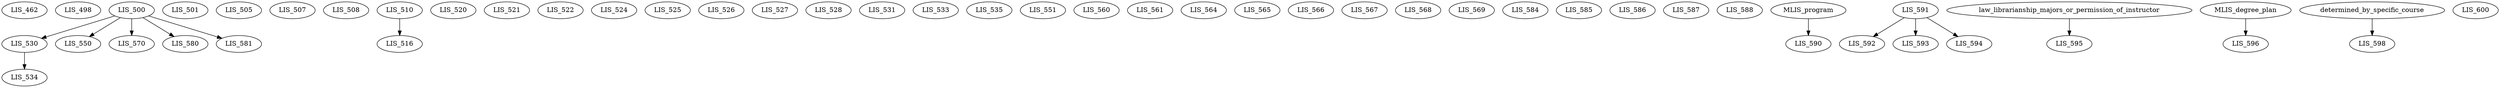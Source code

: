 digraph G {
    LIS_462;
    LIS_498;
    LIS_500;
    LIS_501;
    LIS_505;
    LIS_507;
    LIS_508;
    LIS_510;
    edge [color=black];
    LIS_510 -> LIS_516;
    LIS_520;
    LIS_521;
    LIS_522;
    LIS_524;
    LIS_525;
    LIS_526;
    LIS_527;
    LIS_528;
    edge [color=black];
    LIS_500 -> LIS_530;
    LIS_531;
    LIS_533;
    edge [color=black];
    LIS_530 -> LIS_534;
    LIS_535;
    edge [color=black];
    LIS_500 -> LIS_550;
    LIS_551;
    LIS_560;
    LIS_561;
    LIS_564;
    LIS_565;
    LIS_566;
    LIS_567;
    LIS_568;
    LIS_569;
    edge [color=black];
    LIS_500 -> LIS_570;
    edge [color=black];
    LIS_500 -> LIS_580;
    edge [color=black];
    LIS_500 -> LIS_581;
    LIS_584;
    LIS_585;
    LIS_586;
    LIS_587;
    LIS_588;
    edge [color=black];
    MLIS_program -> LIS_590;
    LIS_591;
    edge [color=black];
    LIS_591 -> LIS_592;
    edge [color=black];
    LIS_591 -> LIS_593;
    edge [color=black];
    LIS_591 -> LIS_594;
    edge [color=black];
    law_librarianship_majors_or_permission_of_instructor -> LIS_595;
    edge [color=black];
    MLIS_degree_plan -> LIS_596;
    edge [color=black];
    determined_by_specific_course -> LIS_598;
    LIS_600;
}
